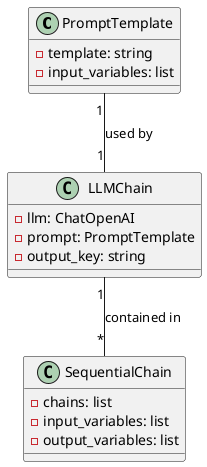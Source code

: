 @startuml
class PromptTemplate {
  -template: string
  -input_variables: list
}

class LLMChain {
  -llm: ChatOpenAI
  -prompt: PromptTemplate
  -output_key: string
}

class SequentialChain {
  -chains: list
  -input_variables: list
  -output_variables: list
}

PromptTemplate "1" -- "1" LLMChain: used by
LLMChain "1" -- "*" SequentialChain: contained in
@enduml